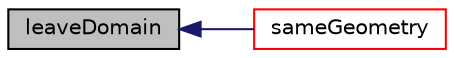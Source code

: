 digraph "leaveDomain"
{
  bgcolor="transparent";
  edge [fontname="Helvetica",fontsize="10",labelfontname="Helvetica",labelfontsize="10"];
  node [fontname="Helvetica",fontsize="10",shape=record];
  rankdir="LR";
  Node1 [label="leaveDomain",height=0.2,width=0.4,color="black", fillcolor="grey75", style="filled", fontcolor="black"];
  Node1 -> Node2 [dir="back",color="midnightblue",fontsize="10",style="solid",fontname="Helvetica"];
  Node2 [label="sameGeometry",height=0.2,width=0.4,color="red",URL="$a01877.html#aa9c6f963b65d20ab300175d4f7f52874",tooltip="Check for identical geometrical data. Used for cyclics checking. "];
}

